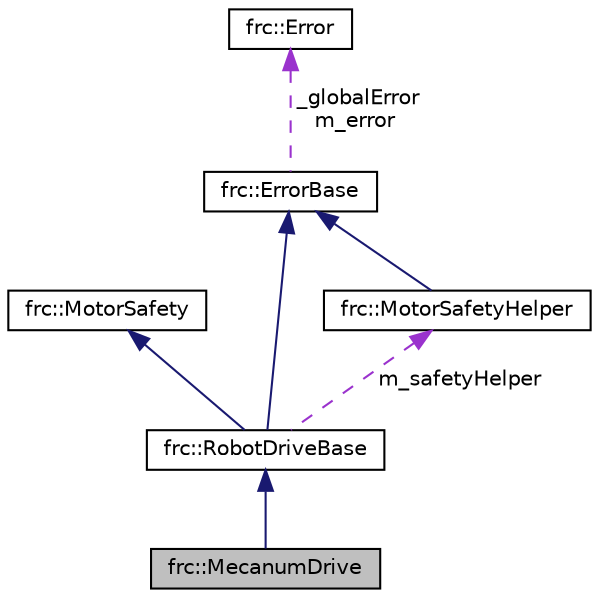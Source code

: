 digraph "frc::MecanumDrive"
{
  edge [fontname="Helvetica",fontsize="10",labelfontname="Helvetica",labelfontsize="10"];
  node [fontname="Helvetica",fontsize="10",shape=record];
  Node1 [label="frc::MecanumDrive",height=0.2,width=0.4,color="black", fillcolor="grey75", style="filled", fontcolor="black"];
  Node2 -> Node1 [dir="back",color="midnightblue",fontsize="10",style="solid",fontname="Helvetica"];
  Node2 [label="frc::RobotDriveBase",height=0.2,width=0.4,color="black", fillcolor="white", style="filled",URL="$classfrc_1_1RobotDriveBase.html",tooltip="Common base class for drive platforms. "];
  Node3 -> Node2 [dir="back",color="midnightblue",fontsize="10",style="solid",fontname="Helvetica"];
  Node3 [label="frc::MotorSafety",height=0.2,width=0.4,color="black", fillcolor="white", style="filled",URL="$classfrc_1_1MotorSafety.html"];
  Node4 -> Node2 [dir="back",color="midnightblue",fontsize="10",style="solid",fontname="Helvetica"];
  Node4 [label="frc::ErrorBase",height=0.2,width=0.4,color="black", fillcolor="white", style="filled",URL="$classfrc_1_1ErrorBase.html",tooltip="Base class for most objects. "];
  Node5 -> Node4 [dir="back",color="darkorchid3",fontsize="10",style="dashed",label=" _globalError\nm_error" ,fontname="Helvetica"];
  Node5 [label="frc::Error",height=0.2,width=0.4,color="black", fillcolor="white", style="filled",URL="$classfrc_1_1Error.html",tooltip="Error object represents a library error. "];
  Node6 -> Node2 [dir="back",color="darkorchid3",fontsize="10",style="dashed",label=" m_safetyHelper" ,fontname="Helvetica"];
  Node6 [label="frc::MotorSafetyHelper",height=0.2,width=0.4,color="black", fillcolor="white", style="filled",URL="$classfrc_1_1MotorSafetyHelper.html"];
  Node4 -> Node6 [dir="back",color="midnightblue",fontsize="10",style="solid",fontname="Helvetica"];
}
